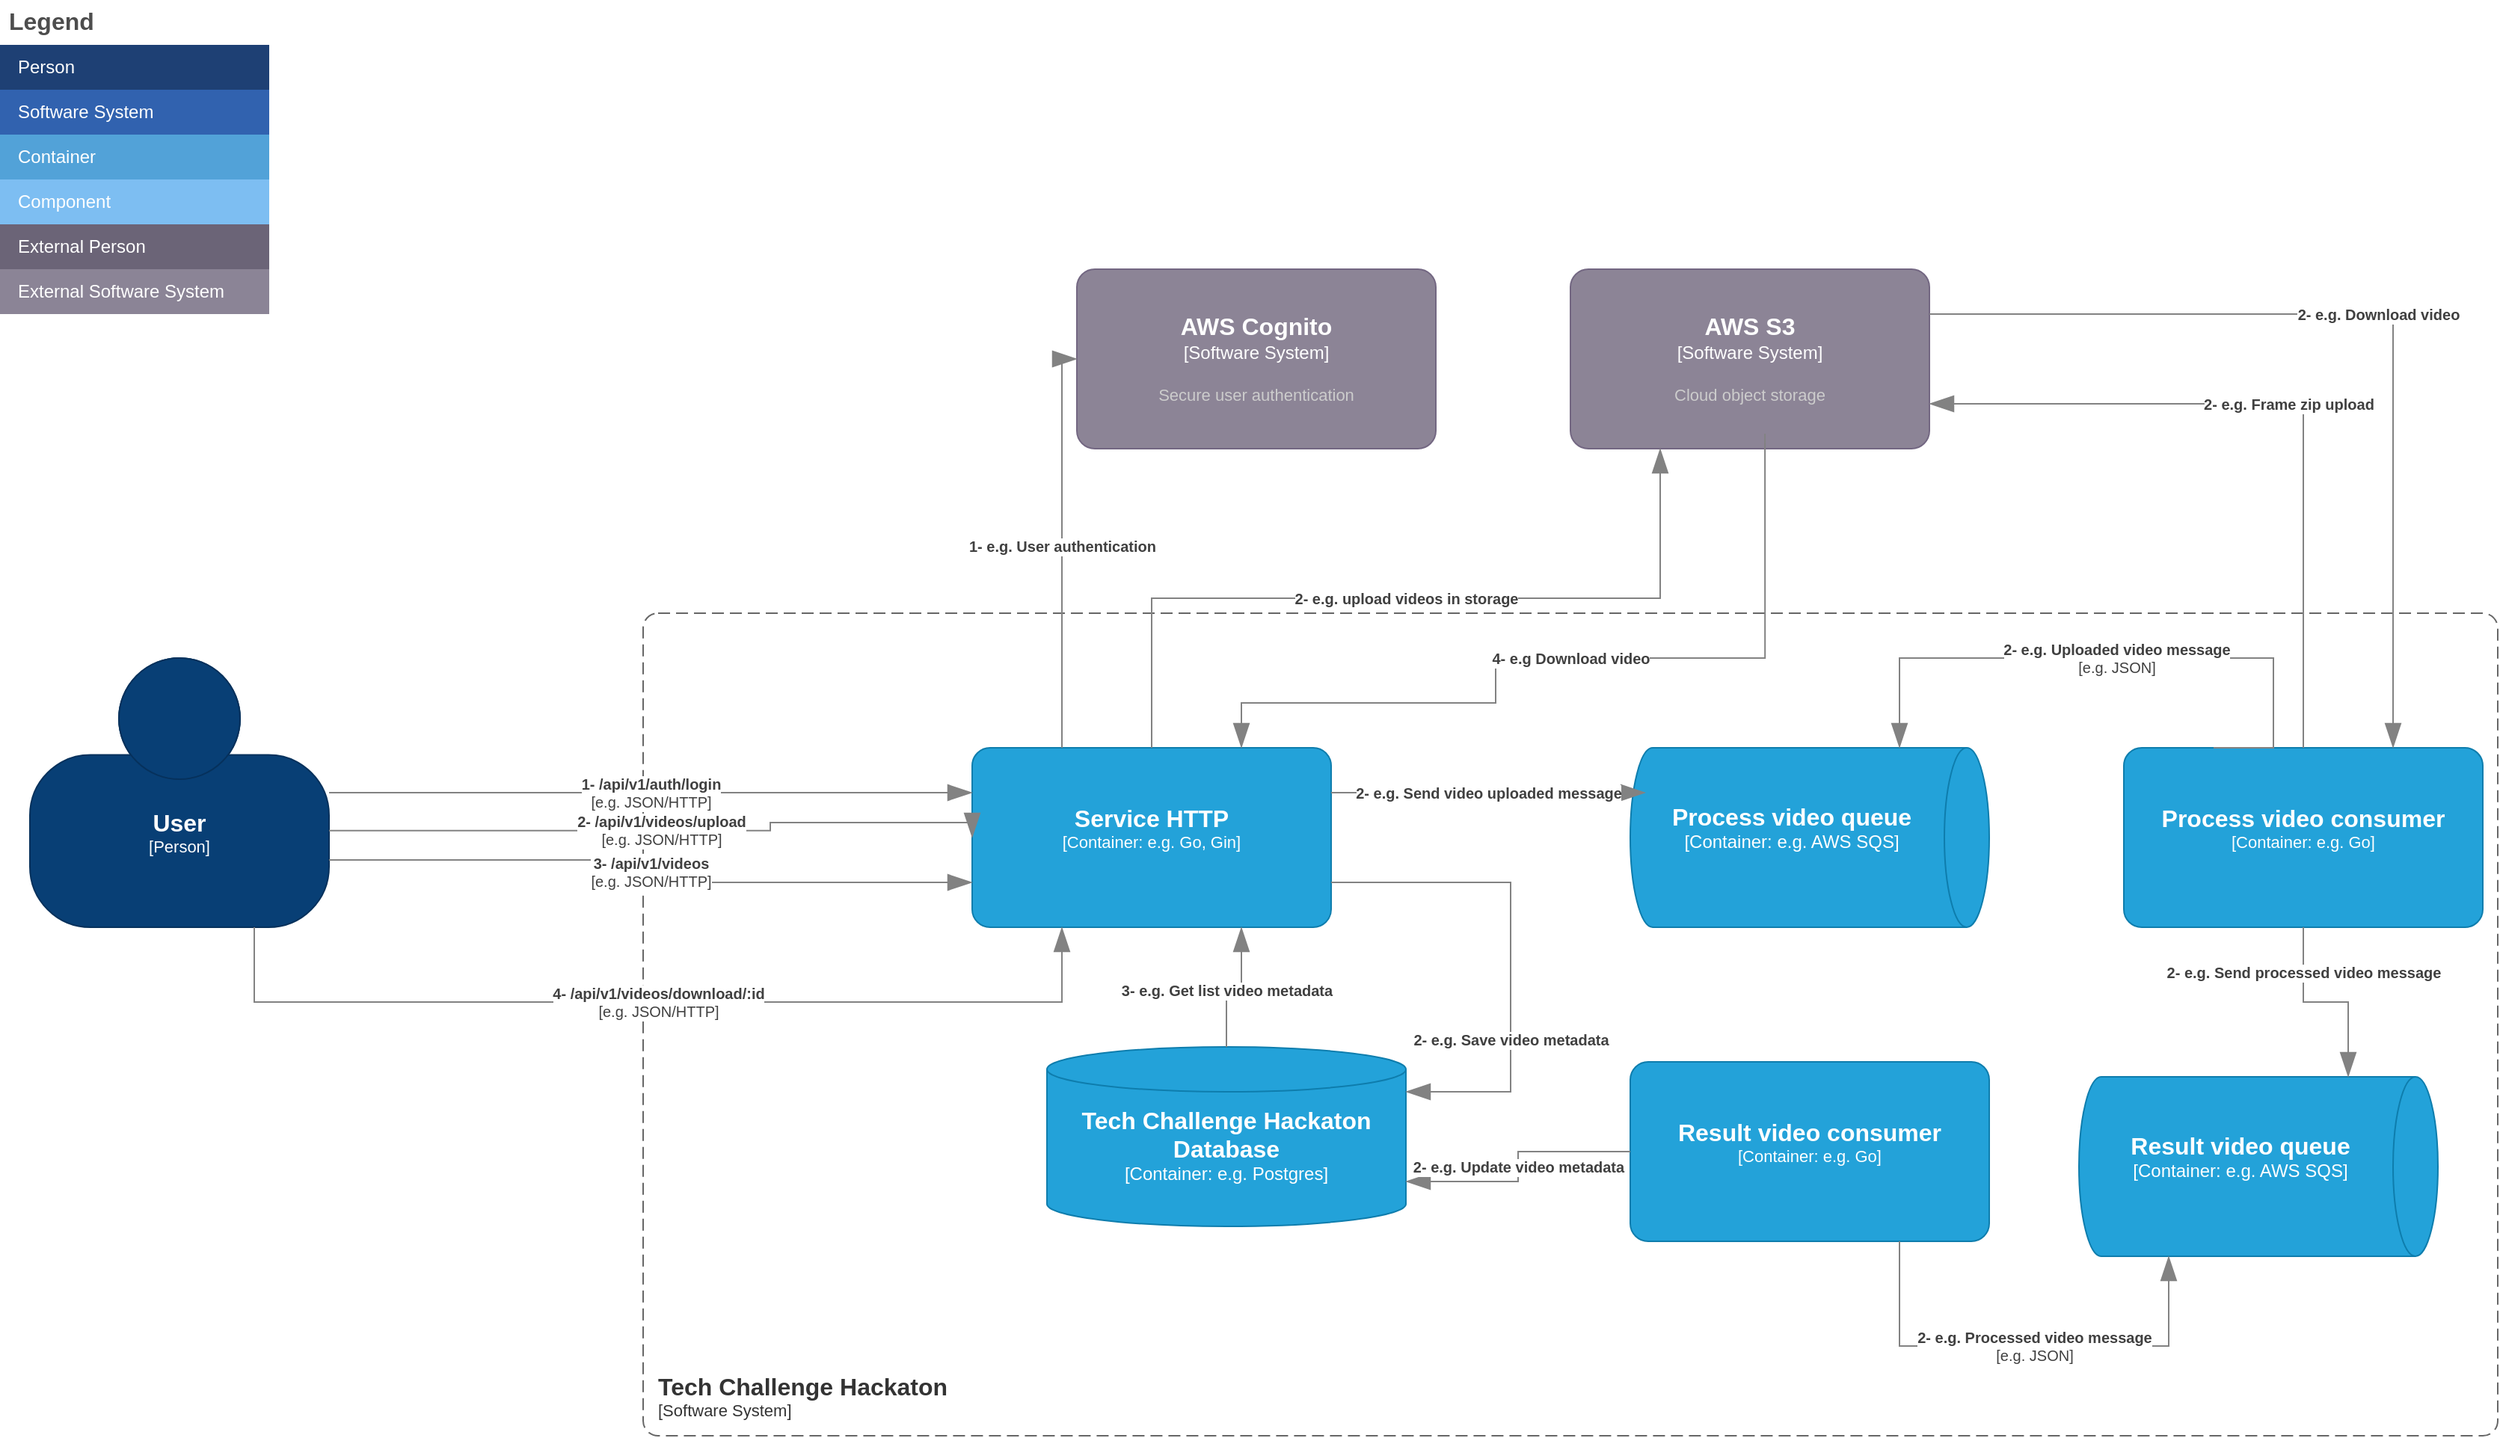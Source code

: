 <mxfile version="26.0.11">
  <diagram name="Page-1" id="l2oUXamvMKLT5VgbhLEJ">
    <mxGraphModel dx="2154" dy="692" grid="1" gridSize="10" guides="1" tooltips="1" connect="1" arrows="1" fold="1" page="1" pageScale="1" pageWidth="850" pageHeight="1100" math="0" shadow="0">
      <root>
        <mxCell id="0" />
        <mxCell id="1" parent="0" />
        <mxCell id="w7vNFi7P5wwyu7ujoaH_-1" value="Legend" style="shape=table;startSize=30;container=1;collapsible=0;childLayout=tableLayout;fontSize=16;align=left;verticalAlign=top;fillColor=none;strokeColor=none;fontColor=#4D4D4D;fontStyle=1;spacingLeft=6;spacing=0;resizable=0;" vertex="1" parent="1">
          <mxGeometry x="-830" y="20" width="180" height="210" as="geometry" />
        </mxCell>
        <mxCell id="w7vNFi7P5wwyu7ujoaH_-2" value="" style="shape=tableRow;horizontal=0;startSize=0;swimlaneHead=0;swimlaneBody=0;strokeColor=inherit;top=0;left=0;bottom=0;right=0;collapsible=0;dropTarget=0;fillColor=none;points=[[0,0.5],[1,0.5]];portConstraint=eastwest;fontSize=12;" vertex="1" parent="w7vNFi7P5wwyu7ujoaH_-1">
          <mxGeometry y="30" width="180" height="30" as="geometry" />
        </mxCell>
        <mxCell id="w7vNFi7P5wwyu7ujoaH_-3" value="Person" style="shape=partialRectangle;html=1;whiteSpace=wrap;connectable=0;strokeColor=inherit;overflow=hidden;fillColor=#1E4074;top=0;left=0;bottom=0;right=0;pointerEvents=1;fontSize=12;align=left;fontColor=#FFFFFF;gradientColor=none;spacingLeft=10;spacingRight=4;" vertex="1" parent="w7vNFi7P5wwyu7ujoaH_-2">
          <mxGeometry width="180" height="30" as="geometry">
            <mxRectangle width="180" height="30" as="alternateBounds" />
          </mxGeometry>
        </mxCell>
        <mxCell id="w7vNFi7P5wwyu7ujoaH_-4" value="" style="shape=tableRow;horizontal=0;startSize=0;swimlaneHead=0;swimlaneBody=0;strokeColor=inherit;top=0;left=0;bottom=0;right=0;collapsible=0;dropTarget=0;fillColor=none;points=[[0,0.5],[1,0.5]];portConstraint=eastwest;fontSize=12;" vertex="1" parent="w7vNFi7P5wwyu7ujoaH_-1">
          <mxGeometry y="60" width="180" height="30" as="geometry" />
        </mxCell>
        <mxCell id="w7vNFi7P5wwyu7ujoaH_-5" value="Software System" style="shape=partialRectangle;html=1;whiteSpace=wrap;connectable=0;strokeColor=inherit;overflow=hidden;fillColor=#3162AF;top=0;left=0;bottom=0;right=0;pointerEvents=1;fontSize=12;align=left;fontColor=#FFFFFF;gradientColor=none;spacingLeft=10;spacingRight=4;" vertex="1" parent="w7vNFi7P5wwyu7ujoaH_-4">
          <mxGeometry width="180" height="30" as="geometry">
            <mxRectangle width="180" height="30" as="alternateBounds" />
          </mxGeometry>
        </mxCell>
        <mxCell id="w7vNFi7P5wwyu7ujoaH_-6" value="" style="shape=tableRow;horizontal=0;startSize=0;swimlaneHead=0;swimlaneBody=0;strokeColor=inherit;top=0;left=0;bottom=0;right=0;collapsible=0;dropTarget=0;fillColor=none;points=[[0,0.5],[1,0.5]];portConstraint=eastwest;fontSize=12;" vertex="1" parent="w7vNFi7P5wwyu7ujoaH_-1">
          <mxGeometry y="90" width="180" height="30" as="geometry" />
        </mxCell>
        <mxCell id="w7vNFi7P5wwyu7ujoaH_-7" value="Container" style="shape=partialRectangle;html=1;whiteSpace=wrap;connectable=0;strokeColor=inherit;overflow=hidden;fillColor=#52a2d8;top=0;left=0;bottom=0;right=0;pointerEvents=1;fontSize=12;align=left;fontColor=#FFFFFF;gradientColor=none;spacingLeft=10;spacingRight=4;" vertex="1" parent="w7vNFi7P5wwyu7ujoaH_-6">
          <mxGeometry width="180" height="30" as="geometry">
            <mxRectangle width="180" height="30" as="alternateBounds" />
          </mxGeometry>
        </mxCell>
        <mxCell id="w7vNFi7P5wwyu7ujoaH_-8" value="" style="shape=tableRow;horizontal=0;startSize=0;swimlaneHead=0;swimlaneBody=0;strokeColor=inherit;top=0;left=0;bottom=0;right=0;collapsible=0;dropTarget=0;fillColor=none;points=[[0,0.5],[1,0.5]];portConstraint=eastwest;fontSize=12;" vertex="1" parent="w7vNFi7P5wwyu7ujoaH_-1">
          <mxGeometry y="120" width="180" height="30" as="geometry" />
        </mxCell>
        <mxCell id="w7vNFi7P5wwyu7ujoaH_-9" value="Component" style="shape=partialRectangle;html=1;whiteSpace=wrap;connectable=0;strokeColor=inherit;overflow=hidden;fillColor=#7dbef2;top=0;left=0;bottom=0;right=0;pointerEvents=1;fontSize=12;align=left;fontColor=#FFFFFF;gradientColor=none;spacingLeft=10;spacingRight=4;" vertex="1" parent="w7vNFi7P5wwyu7ujoaH_-8">
          <mxGeometry width="180" height="30" as="geometry">
            <mxRectangle width="180" height="30" as="alternateBounds" />
          </mxGeometry>
        </mxCell>
        <mxCell id="w7vNFi7P5wwyu7ujoaH_-10" value="" style="shape=tableRow;horizontal=0;startSize=0;swimlaneHead=0;swimlaneBody=0;strokeColor=inherit;top=0;left=0;bottom=0;right=0;collapsible=0;dropTarget=0;fillColor=none;points=[[0,0.5],[1,0.5]];portConstraint=eastwest;fontSize=12;" vertex="1" parent="w7vNFi7P5wwyu7ujoaH_-1">
          <mxGeometry y="150" width="180" height="30" as="geometry" />
        </mxCell>
        <mxCell id="w7vNFi7P5wwyu7ujoaH_-11" value="External Person" style="shape=partialRectangle;html=1;whiteSpace=wrap;connectable=0;strokeColor=inherit;overflow=hidden;fillColor=#6b6477;top=0;left=0;bottom=0;right=0;pointerEvents=1;fontSize=12;align=left;fontColor=#FFFFFF;gradientColor=none;spacingLeft=10;spacingRight=4;" vertex="1" parent="w7vNFi7P5wwyu7ujoaH_-10">
          <mxGeometry width="180" height="30" as="geometry">
            <mxRectangle width="180" height="30" as="alternateBounds" />
          </mxGeometry>
        </mxCell>
        <mxCell id="w7vNFi7P5wwyu7ujoaH_-12" value="" style="shape=tableRow;horizontal=0;startSize=0;swimlaneHead=0;swimlaneBody=0;strokeColor=inherit;top=0;left=0;bottom=0;right=0;collapsible=0;dropTarget=0;fillColor=none;points=[[0,0.5],[1,0.5]];portConstraint=eastwest;fontSize=12;" vertex="1" parent="w7vNFi7P5wwyu7ujoaH_-1">
          <mxGeometry y="180" width="180" height="30" as="geometry" />
        </mxCell>
        <mxCell id="w7vNFi7P5wwyu7ujoaH_-13" value="External Software System" style="shape=partialRectangle;html=1;whiteSpace=wrap;connectable=0;strokeColor=inherit;overflow=hidden;fillColor=#8b8496;top=0;left=0;bottom=0;right=0;pointerEvents=1;fontSize=12;align=left;fontColor=#FFFFFF;gradientColor=none;spacingLeft=10;spacingRight=4;" vertex="1" parent="w7vNFi7P5wwyu7ujoaH_-12">
          <mxGeometry width="180" height="30" as="geometry">
            <mxRectangle width="180" height="30" as="alternateBounds" />
          </mxGeometry>
        </mxCell>
        <object placeholders="1" c4Name="User" c4Type="Person" c4Description="" label="&lt;font style=&quot;font-size: 16px&quot;&gt;&lt;b&gt;%c4Name%&lt;/b&gt;&lt;/font&gt;&lt;div&gt;[%c4Type%]&lt;/div&gt;&lt;br&gt;&lt;div&gt;&lt;font style=&quot;font-size: 11px&quot;&gt;&lt;font color=&quot;#cccccc&quot;&gt;%c4Description%&lt;/font&gt;&lt;/div&gt;" id="w7vNFi7P5wwyu7ujoaH_-14">
          <mxCell style="html=1;fontSize=11;dashed=0;whiteSpace=wrap;fillColor=#083F75;strokeColor=#06315C;fontColor=#ffffff;shape=mxgraph.c4.person2;align=center;metaEdit=1;points=[[0.5,0,0],[1,0.5,0],[1,0.75,0],[0.75,1,0],[0.5,1,0],[0.25,1,0],[0,0.75,0],[0,0.5,0]];resizable=0;" vertex="1" parent="1">
            <mxGeometry x="-810" y="460" width="200" height="180" as="geometry" />
          </mxCell>
        </object>
        <object placeholders="1" c4Name="AWS Cognito" c4Type="Software System" c4Description="Secure user authentication" label="&lt;font style=&quot;font-size: 16px&quot;&gt;&lt;b&gt;%c4Name%&lt;/b&gt;&lt;/font&gt;&lt;div&gt;[%c4Type%]&lt;/div&gt;&lt;br&gt;&lt;div&gt;&lt;font style=&quot;font-size: 11px&quot;&gt;&lt;font color=&quot;#cccccc&quot;&gt;%c4Description%&lt;/font&gt;&lt;/div&gt;" id="w7vNFi7P5wwyu7ujoaH_-15">
          <mxCell style="rounded=1;whiteSpace=wrap;html=1;labelBackgroundColor=none;fillColor=#8C8496;fontColor=#ffffff;align=center;arcSize=10;strokeColor=#736782;metaEdit=1;resizable=0;points=[[0.25,0,0],[0.5,0,0],[0.75,0,0],[1,0.25,0],[1,0.5,0],[1,0.75,0],[0.75,1,0],[0.5,1,0],[0.25,1,0],[0,0.75,0],[0,0.5,0],[0,0.25,0]];" vertex="1" parent="1">
            <mxGeometry x="-110" y="200" width="240" height="120" as="geometry" />
          </mxCell>
        </object>
        <object placeholders="1" c4Name="Tech Challenge Hackaton" c4Type="SystemScopeBoundary" c4Application="Software System" label="&lt;font style=&quot;font-size: 16px&quot;&gt;&lt;b&gt;&lt;div style=&quot;text-align: left&quot;&gt;%c4Name%&lt;/div&gt;&lt;/b&gt;&lt;/font&gt;&lt;div style=&quot;text-align: left&quot;&gt;[%c4Application%]&lt;/div&gt;" id="w7vNFi7P5wwyu7ujoaH_-19">
          <mxCell style="rounded=1;fontSize=11;whiteSpace=wrap;html=1;dashed=1;arcSize=20;fillColor=none;strokeColor=#666666;fontColor=#333333;labelBackgroundColor=none;align=left;verticalAlign=bottom;labelBorderColor=none;spacingTop=0;spacing=10;dashPattern=8 4;metaEdit=1;rotatable=0;perimeter=rectanglePerimeter;noLabel=0;labelPadding=0;allowArrows=0;connectable=0;expand=0;recursiveResize=0;editable=1;pointerEvents=0;absoluteArcSize=1;points=[[0.25,0,0],[0.5,0,0],[0.75,0,0],[1,0.25,0],[1,0.5,0],[1,0.75,0],[0.75,1,0],[0.5,1,0],[0.25,1,0],[0,0.75,0],[0,0.5,0],[0,0.25,0]];" vertex="1" parent="1">
            <mxGeometry x="-400" y="430" width="1240" height="550" as="geometry" />
          </mxCell>
        </object>
        <object placeholders="1" c4Name="Service HTTP" c4Type="Container" c4Technology="e.g. Go, Gin" c4Description="" label="&lt;font style=&quot;font-size: 16px&quot;&gt;&lt;b&gt;%c4Name%&lt;/b&gt;&lt;/font&gt;&lt;div&gt;[%c4Type%: %c4Technology%]&lt;/div&gt;&lt;br&gt;&lt;div&gt;&lt;font style=&quot;font-size: 11px&quot;&gt;&lt;font color=&quot;#E6E6E6&quot;&gt;%c4Description%&lt;/font&gt;&lt;/div&gt;" id="w7vNFi7P5wwyu7ujoaH_-20">
          <mxCell style="rounded=1;whiteSpace=wrap;html=1;fontSize=11;labelBackgroundColor=none;fillColor=#23A2D9;fontColor=#ffffff;align=center;arcSize=10;strokeColor=#0E7DAD;metaEdit=1;resizable=0;points=[[0.25,0,0],[0.5,0,0],[0.75,0,0],[1,0.25,0],[1,0.5,0],[1,0.75,0],[0.75,1,0],[0.5,1,0],[0.25,1,0],[0,0.75,0],[0,0.5,0],[0,0.25,0]];" vertex="1" parent="1">
            <mxGeometry x="-180" y="520" width="240" height="120" as="geometry" />
          </mxCell>
        </object>
        <object placeholders="1" c4Name="Process video queue" c4Type="Container" c4Technology="e.g. AWS SQS" c4Description="" label="&lt;font style=&quot;font-size: 16px&quot;&gt;&lt;b&gt;%c4Name%&lt;/b&gt;&lt;/font&gt;&lt;div&gt;[%c4Type%:&amp;nbsp;%c4Technology%]&lt;/div&gt;&lt;br&gt;&lt;div&gt;&lt;font style=&quot;font-size: 11px&quot;&gt;&lt;font color=&quot;#E6E6E6&quot;&gt;%c4Description%&lt;/font&gt;&lt;/div&gt;" id="w7vNFi7P5wwyu7ujoaH_-21">
          <mxCell style="shape=cylinder3;size=15;direction=south;whiteSpace=wrap;html=1;boundedLbl=1;rounded=0;labelBackgroundColor=none;fillColor=#23A2D9;fontSize=12;fontColor=#ffffff;align=center;strokeColor=#0E7DAD;metaEdit=1;points=[[0.5,0,0],[1,0.25,0],[1,0.5,0],[1,0.75,0],[0.5,1,0],[0,0.75,0],[0,0.5,0],[0,0.25,0]];resizable=0;" vertex="1" parent="1">
            <mxGeometry x="260" y="520" width="240" height="120" as="geometry" />
          </mxCell>
        </object>
        <object placeholders="1" c4Name="Result video queue" c4Type="Container" c4Technology="e.g. AWS SQS" c4Description="" label="&lt;font style=&quot;font-size: 16px&quot;&gt;&lt;b&gt;%c4Name%&lt;/b&gt;&lt;/font&gt;&lt;div&gt;[%c4Type%:&amp;nbsp;%c4Technology%]&lt;/div&gt;&lt;br&gt;&lt;div&gt;&lt;font style=&quot;font-size: 11px&quot;&gt;&lt;font color=&quot;#E6E6E6&quot;&gt;%c4Description%&lt;/font&gt;&lt;/div&gt;" id="w7vNFi7P5wwyu7ujoaH_-22">
          <mxCell style="shape=cylinder3;size=15;direction=south;whiteSpace=wrap;html=1;boundedLbl=1;rounded=0;labelBackgroundColor=none;fillColor=#23A2D9;fontSize=12;fontColor=#ffffff;align=center;strokeColor=#0E7DAD;metaEdit=1;points=[[0.5,0,0],[1,0.25,0],[1,0.5,0],[1,0.75,0],[0.5,1,0],[0,0.75,0],[0,0.5,0],[0,0.25,0]];resizable=0;" vertex="1" parent="1">
            <mxGeometry x="560" y="740" width="240" height="120" as="geometry" />
          </mxCell>
        </object>
        <object placeholders="1" c4Name="Process video consumer" c4Type="Container" c4Technology="e.g. Go" c4Description="" label="&lt;font style=&quot;font-size: 16px&quot;&gt;&lt;b&gt;%c4Name%&lt;/b&gt;&lt;/font&gt;&lt;div&gt;[%c4Type%: %c4Technology%]&lt;/div&gt;&lt;br&gt;&lt;div&gt;&lt;font style=&quot;font-size: 11px&quot;&gt;&lt;font color=&quot;#E6E6E6&quot;&gt;%c4Description%&lt;/font&gt;&lt;/div&gt;" id="w7vNFi7P5wwyu7ujoaH_-24">
          <mxCell style="rounded=1;whiteSpace=wrap;html=1;fontSize=11;labelBackgroundColor=none;fillColor=#23A2D9;fontColor=#ffffff;align=center;arcSize=10;strokeColor=#0E7DAD;metaEdit=1;resizable=0;points=[[0.25,0,0],[0.5,0,0],[0.75,0,0],[1,0.25,0],[1,0.5,0],[1,0.75,0],[0.75,1,0],[0.5,1,0],[0.25,1,0],[0,0.75,0],[0,0.5,0],[0,0.25,0]];" vertex="1" parent="1">
            <mxGeometry x="590" y="520" width="240" height="120" as="geometry" />
          </mxCell>
        </object>
        <object placeholders="1" c4Type="Relationship" c4Technology="e.g. JSON/HTTP" c4Description="1- /api/v1/auth/login " label="&lt;div style=&quot;text-align: left&quot;&gt;&lt;div style=&quot;text-align: center&quot;&gt;&lt;b&gt;%c4Description%&lt;/b&gt;&lt;/div&gt;&lt;div style=&quot;text-align: center&quot;&gt;[%c4Technology%]&lt;/div&gt;&lt;/div&gt;" id="w7vNFi7P5wwyu7ujoaH_-26">
          <mxCell style="endArrow=blockThin;html=1;fontSize=10;fontColor=#404040;strokeWidth=1;endFill=1;strokeColor=#828282;elbow=vertical;metaEdit=1;endSize=14;startSize=14;jumpStyle=arc;jumpSize=16;rounded=0;edgeStyle=orthogonalEdgeStyle;exitX=1;exitY=0.5;exitDx=0;exitDy=0;exitPerimeter=0;entryX=0;entryY=0.25;entryDx=0;entryDy=0;entryPerimeter=0;" edge="1" parent="1" source="w7vNFi7P5wwyu7ujoaH_-14" target="w7vNFi7P5wwyu7ujoaH_-20">
            <mxGeometry width="240" relative="1" as="geometry">
              <mxPoint x="-350" y="400" as="sourcePoint" />
              <mxPoint x="-110" y="400" as="targetPoint" />
            </mxGeometry>
          </mxCell>
        </object>
        <object placeholders="1" c4Type="Relationship" c4Description="1- e.g. User authentication" label="&lt;div style=&quot;text-align: left&quot;&gt;&lt;div style=&quot;text-align: center&quot;&gt;&lt;b&gt;%c4Description%&lt;/b&gt;&lt;/div&gt;" id="w7vNFi7P5wwyu7ujoaH_-27">
          <mxCell style="endArrow=blockThin;html=1;fontSize=10;fontColor=#404040;strokeWidth=1;endFill=1;strokeColor=#828282;elbow=vertical;metaEdit=1;endSize=14;startSize=14;jumpStyle=arc;jumpSize=16;rounded=0;exitX=0.25;exitY=0;exitDx=0;exitDy=0;exitPerimeter=0;entryX=0;entryY=0.5;entryDx=0;entryDy=0;entryPerimeter=0;edgeStyle=orthogonalEdgeStyle;" edge="1" parent="1" source="w7vNFi7P5wwyu7ujoaH_-20" target="w7vNFi7P5wwyu7ujoaH_-15">
            <mxGeometry x="0.002" width="240" relative="1" as="geometry">
              <mxPoint x="-180" y="510" as="sourcePoint" />
              <mxPoint x="-150.72" y="300" as="targetPoint" />
              <mxPoint as="offset" />
            </mxGeometry>
          </mxCell>
        </object>
        <object placeholders="1" c4Name="Tech Challenge Hackaton Database" c4Type="Container" c4Technology="e.g. Postgres" c4Description="" label="&lt;font style=&quot;font-size: 16px&quot;&gt;&lt;b&gt;%c4Name%&lt;/b&gt;&lt;/font&gt;&lt;div&gt;[%c4Type%:&amp;nbsp;%c4Technology%]&lt;/div&gt;&lt;br&gt;&lt;div&gt;&lt;font style=&quot;font-size: 11px&quot;&gt;&lt;font color=&quot;#E6E6E6&quot;&gt;%c4Description%&lt;/font&gt;&lt;/div&gt;" id="w7vNFi7P5wwyu7ujoaH_-28">
          <mxCell style="shape=cylinder3;size=15;whiteSpace=wrap;html=1;boundedLbl=1;rounded=0;labelBackgroundColor=none;fillColor=#23A2D9;fontSize=12;fontColor=#ffffff;align=center;strokeColor=#0E7DAD;metaEdit=1;points=[[0.5,0,0],[1,0.25,0],[1,0.5,0],[1,0.75,0],[0.5,1,0],[0,0.75,0],[0,0.5,0],[0,0.25,0]];resizable=0;" vertex="1" parent="1">
            <mxGeometry x="-130" y="720" width="240" height="120" as="geometry" />
          </mxCell>
        </object>
        <object placeholders="1" c4Name="AWS S3" c4Type="Software System" c4Description="Cloud object storage" label="&lt;font style=&quot;font-size: 16px&quot;&gt;&lt;b&gt;%c4Name%&lt;/b&gt;&lt;/font&gt;&lt;div&gt;[%c4Type%]&lt;/div&gt;&lt;br&gt;&lt;div&gt;&lt;font style=&quot;font-size: 11px&quot;&gt;&lt;font color=&quot;#cccccc&quot;&gt;%c4Description%&lt;/font&gt;&lt;/div&gt;" id="w7vNFi7P5wwyu7ujoaH_-29">
          <mxCell style="rounded=1;whiteSpace=wrap;html=1;labelBackgroundColor=none;fillColor=#8C8496;fontColor=#ffffff;align=center;arcSize=10;strokeColor=#736782;metaEdit=1;resizable=0;points=[[0.25,0,0],[0.5,0,0],[0.75,0,0],[1,0.25,0],[1,0.5,0],[1,0.75,0],[0.75,1,0],[0.5,1,0],[0.25,1,0],[0,0.75,0],[0,0.5,0],[0,0.25,0]];" vertex="1" parent="1">
            <mxGeometry x="220" y="200" width="240" height="120" as="geometry" />
          </mxCell>
        </object>
        <object placeholders="1" c4Type="Relationship" c4Technology="e.g. JSON/HTTP" c4Description="2- /api/v1/videos/upload" label="&lt;div style=&quot;text-align: left&quot;&gt;&lt;div style=&quot;text-align: center&quot;&gt;&lt;b&gt;%c4Description%&lt;/b&gt;&lt;/div&gt;&lt;div style=&quot;text-align: center&quot;&gt;[%c4Technology%]&lt;/div&gt;&lt;/div&gt;" id="w7vNFi7P5wwyu7ujoaH_-30">
          <mxCell style="endArrow=blockThin;html=1;fontSize=10;fontColor=#404040;strokeWidth=1;endFill=1;strokeColor=#828282;elbow=vertical;metaEdit=1;endSize=14;startSize=14;jumpStyle=arc;jumpSize=16;rounded=0;entryX=0;entryY=0.5;entryDx=0;entryDy=0;entryPerimeter=0;exitX=1;exitY=0.641;exitDx=0;exitDy=0;exitPerimeter=0;edgeStyle=orthogonalEdgeStyle;" edge="1" parent="1" source="w7vNFi7P5wwyu7ujoaH_-14" target="w7vNFi7P5wwyu7ujoaH_-20">
            <mxGeometry width="240" relative="1" as="geometry">
              <mxPoint x="-610.0" y="602.5" as="sourcePoint" />
              <mxPoint x="-29.95" y="617.5" as="targetPoint" />
              <Array as="points">
                <mxPoint x="-315" y="575" />
                <mxPoint x="-315" y="570" />
              </Array>
            </mxGeometry>
          </mxCell>
        </object>
        <object placeholders="1" c4Type="Relationship" c4Description="2- e.g. upload videos in storage" label="&lt;div style=&quot;text-align: left&quot;&gt;&lt;div style=&quot;text-align: center&quot;&gt;&lt;b&gt;%c4Description%&lt;/b&gt;&lt;/div&gt;" id="w7vNFi7P5wwyu7ujoaH_-31">
          <mxCell style="endArrow=blockThin;html=1;fontSize=10;fontColor=#404040;strokeWidth=1;endFill=1;strokeColor=#828282;elbow=vertical;metaEdit=1;endSize=14;startSize=14;jumpStyle=arc;jumpSize=16;rounded=0;edgeStyle=orthogonalEdgeStyle;exitX=0.5;exitY=0;exitDx=0;exitDy=0;exitPerimeter=0;entryX=0.25;entryY=1;entryDx=0;entryDy=0;entryPerimeter=0;" edge="1" parent="1" source="w7vNFi7P5wwyu7ujoaH_-20" target="w7vNFi7P5wwyu7ujoaH_-29">
            <mxGeometry width="240" relative="1" as="geometry">
              <mxPoint x="340" y="590" as="sourcePoint" />
              <mxPoint x="580" y="590" as="targetPoint" />
            </mxGeometry>
          </mxCell>
        </object>
        <object placeholders="1" c4Type="Relationship" c4Description="2- e.g. Send video uploaded message" label="&lt;div style=&quot;text-align: left&quot;&gt;&lt;div style=&quot;text-align: center&quot;&gt;&lt;b&gt;%c4Description%&lt;/b&gt;&lt;/div&gt;" id="w7vNFi7P5wwyu7ujoaH_-32">
          <mxCell style="endArrow=blockThin;html=1;fontSize=10;fontColor=#404040;strokeWidth=1;endFill=1;strokeColor=#828282;elbow=vertical;metaEdit=1;endSize=14;startSize=14;jumpStyle=arc;jumpSize=16;rounded=0;edgeStyle=orthogonalEdgeStyle;exitX=1;exitY=0.25;exitDx=0;exitDy=0;exitPerimeter=0;entryX=0.25;entryY=0.958;entryDx=0;entryDy=0;entryPerimeter=0;" edge="1" parent="1" source="w7vNFi7P5wwyu7ujoaH_-20" target="w7vNFi7P5wwyu7ujoaH_-21">
            <mxGeometry width="240" relative="1" as="geometry">
              <mxPoint x="240" y="670" as="sourcePoint" />
              <mxPoint x="480" y="670" as="targetPoint" />
            </mxGeometry>
          </mxCell>
        </object>
        <object placeholders="1" c4Type="Relationship" c4Description="2- e.g. Save video metadata" label="&lt;div style=&quot;text-align: left&quot;&gt;&lt;div style=&quot;text-align: center&quot;&gt;&lt;b&gt;%c4Description%&lt;/b&gt;&lt;/div&gt;" id="w7vNFi7P5wwyu7ujoaH_-34">
          <mxCell style="endArrow=blockThin;html=1;fontSize=10;fontColor=#404040;strokeWidth=1;endFill=1;strokeColor=#828282;elbow=vertical;metaEdit=1;endSize=14;startSize=14;jumpStyle=arc;jumpSize=16;rounded=0;exitX=1;exitY=0.75;exitDx=0;exitDy=0;exitPerimeter=0;entryX=1;entryY=0.25;entryDx=0;entryDy=0;entryPerimeter=0;edgeStyle=orthogonalEdgeStyle;" edge="1" parent="1" source="w7vNFi7P5wwyu7ujoaH_-20" target="w7vNFi7P5wwyu7ujoaH_-28">
            <mxGeometry x="0.363" width="240" relative="1" as="geometry">
              <mxPoint x="300" y="690" as="sourcePoint" />
              <mxPoint x="540" y="690" as="targetPoint" />
              <Array as="points">
                <mxPoint x="180" y="610" />
                <mxPoint x="180" y="750" />
              </Array>
              <mxPoint as="offset" />
            </mxGeometry>
          </mxCell>
        </object>
        <object placeholders="1" c4Type="Relationship" c4Technology="e.g. JSON" c4Description="2- e.g. Uploaded video message" label="&lt;div style=&quot;text-align: left&quot;&gt;&lt;div style=&quot;text-align: center&quot;&gt;&lt;b&gt;%c4Description%&lt;/b&gt;&lt;/div&gt;&lt;div style=&quot;text-align: center&quot;&gt;[%c4Technology%]&lt;/div&gt;&lt;/div&gt;" id="w7vNFi7P5wwyu7ujoaH_-35">
          <mxCell style="endArrow=blockThin;html=1;fontSize=10;fontColor=#404040;strokeWidth=1;endFill=1;strokeColor=#828282;elbow=vertical;metaEdit=1;endSize=14;startSize=14;jumpStyle=arc;jumpSize=16;rounded=0;entryX=0;entryY=0.25;entryDx=0;entryDy=0;entryPerimeter=0;exitX=0.25;exitY=0;exitDx=0;exitDy=0;exitPerimeter=0;edgeStyle=orthogonalEdgeStyle;" edge="1" parent="1" source="w7vNFi7P5wwyu7ujoaH_-24" target="w7vNFi7P5wwyu7ujoaH_-21">
            <mxGeometry width="240" relative="1" as="geometry">
              <mxPoint x="720" y="470" as="sourcePoint" />
              <mxPoint x="960" y="470" as="targetPoint" />
              <Array as="points">
                <mxPoint x="690" y="460" />
                <mxPoint x="440" y="460" />
              </Array>
            </mxGeometry>
          </mxCell>
        </object>
        <object placeholders="1" c4Type="Relationship" c4Description="2- e.g. Send processed video message" label="&lt;div style=&quot;text-align: left&quot;&gt;&lt;div style=&quot;text-align: center&quot;&gt;&lt;b&gt;%c4Description%&lt;/b&gt;&lt;/div&gt;" id="w7vNFi7P5wwyu7ujoaH_-36">
          <mxCell style="endArrow=blockThin;html=1;fontSize=10;fontColor=#404040;strokeWidth=1;endFill=1;strokeColor=#828282;elbow=vertical;metaEdit=1;endSize=14;startSize=14;jumpStyle=arc;jumpSize=16;rounded=0;exitX=0.5;exitY=1;exitDx=0;exitDy=0;exitPerimeter=0;entryX=0;entryY=0.25;entryDx=0;entryDy=0;entryPerimeter=0;edgeStyle=orthogonalEdgeStyle;" edge="1" parent="1" source="w7vNFi7P5wwyu7ujoaH_-24" target="w7vNFi7P5wwyu7ujoaH_-22">
            <mxGeometry x="-0.539" width="240" relative="1" as="geometry">
              <mxPoint x="930" y="780" as="sourcePoint" />
              <mxPoint x="1170" y="780" as="targetPoint" />
              <mxPoint as="offset" />
            </mxGeometry>
          </mxCell>
        </object>
        <object placeholders="1" c4Name="Result video consumer" c4Type="Container" c4Technology="e.g. Go" c4Description="" label="&lt;font style=&quot;font-size: 16px&quot;&gt;&lt;b&gt;%c4Name%&lt;/b&gt;&lt;/font&gt;&lt;div&gt;[%c4Type%: %c4Technology%]&lt;/div&gt;&lt;br&gt;&lt;div&gt;&lt;font style=&quot;font-size: 11px&quot;&gt;&lt;font color=&quot;#E6E6E6&quot;&gt;%c4Description%&lt;/font&gt;&lt;/div&gt;" id="w7vNFi7P5wwyu7ujoaH_-38">
          <mxCell style="rounded=1;whiteSpace=wrap;html=1;fontSize=11;labelBackgroundColor=none;fillColor=#23A2D9;fontColor=#ffffff;align=center;arcSize=10;strokeColor=#0E7DAD;metaEdit=1;resizable=0;points=[[0.25,0,0],[0.5,0,0],[0.75,0,0],[1,0.25,0],[1,0.5,0],[1,0.75,0],[0.75,1,0],[0.5,1,0],[0.25,1,0],[0,0.75,0],[0,0.5,0],[0,0.25,0]];" vertex="1" parent="1">
            <mxGeometry x="260" y="730" width="240" height="120" as="geometry" />
          </mxCell>
        </object>
        <object placeholders="1" c4Type="Relationship" c4Technology="e.g. JSON" c4Description="2- e.g. Processed video message" label="&lt;div style=&quot;text-align: left&quot;&gt;&lt;div style=&quot;text-align: center&quot;&gt;&lt;b&gt;%c4Description%&lt;/b&gt;&lt;/div&gt;&lt;div style=&quot;text-align: center&quot;&gt;[%c4Technology%]&lt;/div&gt;&lt;/div&gt;" id="w7vNFi7P5wwyu7ujoaH_-39">
          <mxCell style="endArrow=blockThin;html=1;fontSize=10;fontColor=#404040;strokeWidth=1;endFill=1;strokeColor=#828282;elbow=vertical;metaEdit=1;endSize=14;startSize=14;jumpStyle=arc;jumpSize=16;rounded=0;entryX=1;entryY=0.75;entryDx=0;entryDy=0;entryPerimeter=0;exitX=0.75;exitY=1;exitDx=0;exitDy=0;exitPerimeter=0;edgeStyle=orthogonalEdgeStyle;" edge="1" parent="1" source="w7vNFi7P5wwyu7ujoaH_-38" target="w7vNFi7P5wwyu7ujoaH_-22">
            <mxGeometry x="0.032" width="240" relative="1" as="geometry">
              <mxPoint x="1070" y="660" as="sourcePoint" />
              <mxPoint x="760" y="660" as="targetPoint" />
              <Array as="points">
                <mxPoint x="440" y="920" />
                <mxPoint x="620" y="920" />
              </Array>
              <mxPoint as="offset" />
            </mxGeometry>
          </mxCell>
        </object>
        <object placeholders="1" c4Type="Relationship" c4Description="2- e.g. Update video metadata" label="&lt;div style=&quot;text-align: left&quot;&gt;&lt;div style=&quot;text-align: center&quot;&gt;&lt;b&gt;%c4Description%&lt;/b&gt;&lt;/div&gt;" id="w7vNFi7P5wwyu7ujoaH_-40">
          <mxCell style="endArrow=blockThin;html=1;fontSize=10;fontColor=#404040;strokeWidth=1;endFill=1;strokeColor=#828282;elbow=vertical;metaEdit=1;endSize=14;startSize=14;jumpStyle=arc;jumpSize=16;rounded=0;edgeStyle=orthogonalEdgeStyle;entryX=1;entryY=0.75;entryDx=0;entryDy=0;entryPerimeter=0;exitX=0;exitY=0.5;exitDx=0;exitDy=0;exitPerimeter=0;" edge="1" parent="1" source="w7vNFi7P5wwyu7ujoaH_-38" target="w7vNFi7P5wwyu7ujoaH_-28">
            <mxGeometry width="240" relative="1" as="geometry">
              <mxPoint x="500" y="700" as="sourcePoint" />
              <mxPoint x="740" y="700" as="targetPoint" />
            </mxGeometry>
          </mxCell>
        </object>
        <object placeholders="1" c4Type="Relationship" c4Description="2- e.g. Frame zip upload" label="&lt;div style=&quot;text-align: left&quot;&gt;&lt;div style=&quot;text-align: center&quot;&gt;&lt;b&gt;%c4Description%&lt;/b&gt;&lt;/div&gt;" id="w7vNFi7P5wwyu7ujoaH_-41">
          <mxCell style="endArrow=blockThin;html=1;fontSize=10;fontColor=#404040;strokeWidth=1;endFill=1;strokeColor=#828282;elbow=vertical;metaEdit=1;endSize=14;startSize=14;jumpStyle=arc;jumpSize=16;rounded=0;edgeStyle=orthogonalEdgeStyle;exitX=0.5;exitY=0;exitDx=0;exitDy=0;exitPerimeter=0;entryX=1;entryY=0.75;entryDx=0;entryDy=0;entryPerimeter=0;" edge="1" parent="1" source="w7vNFi7P5wwyu7ujoaH_-24" target="w7vNFi7P5wwyu7ujoaH_-29">
            <mxGeometry width="240" relative="1" as="geometry">
              <mxPoint x="500" y="450" as="sourcePoint" />
              <mxPoint x="740" y="450" as="targetPoint" />
            </mxGeometry>
          </mxCell>
        </object>
        <object placeholders="1" c4Type="Relationship" c4Description="2- e.g. Download video" label="&lt;div style=&quot;text-align: left&quot;&gt;&lt;div style=&quot;text-align: center&quot;&gt;&lt;b&gt;%c4Description%&lt;/b&gt;&lt;/div&gt;" id="w7vNFi7P5wwyu7ujoaH_-42">
          <mxCell style="endArrow=blockThin;html=1;fontSize=10;fontColor=#404040;strokeWidth=1;endFill=1;strokeColor=#828282;elbow=vertical;metaEdit=1;endSize=14;startSize=14;jumpStyle=arc;jumpSize=16;rounded=0;edgeStyle=orthogonalEdgeStyle;exitX=1;exitY=0.25;exitDx=0;exitDy=0;exitPerimeter=0;entryX=0.75;entryY=0;entryDx=0;entryDy=0;entryPerimeter=0;" edge="1" parent="1" source="w7vNFi7P5wwyu7ujoaH_-29" target="w7vNFi7P5wwyu7ujoaH_-24">
            <mxGeometry width="240" relative="1" as="geometry">
              <mxPoint x="500" y="520" as="sourcePoint" />
              <mxPoint x="740" y="520" as="targetPoint" />
            </mxGeometry>
          </mxCell>
        </object>
        <object placeholders="1" c4Type="Relationship" c4Technology="e.g. JSON/HTTP" c4Description="3- /api/v1/videos" label="&lt;div style=&quot;text-align: left&quot;&gt;&lt;div style=&quot;text-align: center&quot;&gt;&lt;b&gt;%c4Description%&lt;/b&gt;&lt;/div&gt;&lt;div style=&quot;text-align: center&quot;&gt;[%c4Technology%]&lt;/div&gt;&lt;/div&gt;" id="w7vNFi7P5wwyu7ujoaH_-43">
          <mxCell style="endArrow=blockThin;html=1;fontSize=10;fontColor=#404040;strokeWidth=1;endFill=1;strokeColor=#828282;elbow=vertical;metaEdit=1;endSize=14;startSize=14;jumpStyle=arc;jumpSize=16;rounded=0;edgeStyle=orthogonalEdgeStyle;entryX=0;entryY=0.75;entryDx=0;entryDy=0;entryPerimeter=0;exitX=1;exitY=0.75;exitDx=0;exitDy=0;exitPerimeter=0;" edge="1" parent="1" source="w7vNFi7P5wwyu7ujoaH_-14" target="w7vNFi7P5wwyu7ujoaH_-20">
            <mxGeometry width="240" relative="1" as="geometry">
              <mxPoint x="-560" y="620" as="sourcePoint" />
              <mxPoint x="-10" y="595" as="targetPoint" />
            </mxGeometry>
          </mxCell>
        </object>
        <object placeholders="1" c4Type="Relationship" c4Description="3- e.g. Get list video metadata" label="&lt;div style=&quot;text-align: left&quot;&gt;&lt;div style=&quot;text-align: center&quot;&gt;&lt;b&gt;%c4Description%&lt;/b&gt;&lt;/div&gt;" id="w7vNFi7P5wwyu7ujoaH_-44">
          <mxCell style="endArrow=blockThin;html=1;fontSize=10;fontColor=#404040;strokeWidth=1;endFill=1;strokeColor=#828282;elbow=vertical;metaEdit=1;endSize=14;startSize=14;jumpStyle=arc;jumpSize=16;rounded=0;edgeStyle=orthogonalEdgeStyle;entryX=0.75;entryY=1;entryDx=0;entryDy=0;entryPerimeter=0;" edge="1" parent="1" source="w7vNFi7P5wwyu7ujoaH_-28" target="w7vNFi7P5wwyu7ujoaH_-20">
            <mxGeometry x="-0.144" width="240" relative="1" as="geometry">
              <mxPoint x="-180" y="690" as="sourcePoint" />
              <mxPoint x="40" y="640" as="targetPoint" />
              <mxPoint as="offset" />
            </mxGeometry>
          </mxCell>
        </object>
        <object placeholders="1" c4Type="Relationship" c4Technology="e.g. JSON/HTTP" c4Description="4- /api/v1/videos/download/:id" label="&lt;div style=&quot;text-align: left&quot;&gt;&lt;div style=&quot;text-align: center&quot;&gt;&lt;b&gt;%c4Description%&lt;/b&gt;&lt;/div&gt;&lt;div style=&quot;text-align: center&quot;&gt;[%c4Technology%]&lt;/div&gt;&lt;/div&gt;" id="w7vNFi7P5wwyu7ujoaH_-45">
          <mxCell style="endArrow=blockThin;html=1;fontSize=10;fontColor=#404040;strokeWidth=1;endFill=1;strokeColor=#828282;elbow=vertical;metaEdit=1;endSize=14;startSize=14;jumpStyle=arc;jumpSize=16;rounded=0;edgeStyle=orthogonalEdgeStyle;exitX=0.75;exitY=1;exitDx=0;exitDy=0;exitPerimeter=0;entryX=0.25;entryY=1;entryDx=0;entryDy=0;entryPerimeter=0;" edge="1" parent="1" source="w7vNFi7P5wwyu7ujoaH_-14" target="w7vNFi7P5wwyu7ujoaH_-20">
            <mxGeometry width="240" relative="1" as="geometry">
              <mxPoint x="-450" y="730" as="sourcePoint" />
              <mxPoint x="-40" y="640" as="targetPoint" />
              <Array as="points">
                <mxPoint x="-660" y="690" />
                <mxPoint x="-120" y="690" />
              </Array>
            </mxGeometry>
          </mxCell>
        </object>
        <object placeholders="1" c4Type="Relationship" c4Description="4- e.g Download video" label="&lt;div style=&quot;text-align: left&quot;&gt;&lt;div style=&quot;text-align: center&quot;&gt;&lt;b&gt;%c4Description%&lt;/b&gt;&lt;/div&gt;" id="w7vNFi7P5wwyu7ujoaH_-46">
          <mxCell style="endArrow=blockThin;html=1;fontSize=10;fontColor=#404040;strokeWidth=1;endFill=1;strokeColor=#828282;elbow=vertical;metaEdit=1;endSize=14;startSize=14;jumpStyle=arc;jumpSize=16;rounded=0;edgeStyle=orthogonalEdgeStyle;exitX=0.5;exitY=1;exitDx=0;exitDy=0;exitPerimeter=0;entryX=0.75;entryY=0;entryDx=0;entryDy=0;entryPerimeter=0;" edge="1" parent="1" target="w7vNFi7P5wwyu7ujoaH_-20">
            <mxGeometry width="240" relative="1" as="geometry">
              <mxPoint x="350.05" y="310" as="sourcePoint" />
              <mxPoint x="-10" y="510" as="targetPoint" />
              <Array as="points">
                <mxPoint x="350" y="460" />
                <mxPoint x="170" y="460" />
                <mxPoint x="170" y="490" />
                <mxPoint y="490" />
              </Array>
            </mxGeometry>
          </mxCell>
        </object>
      </root>
    </mxGraphModel>
  </diagram>
</mxfile>
